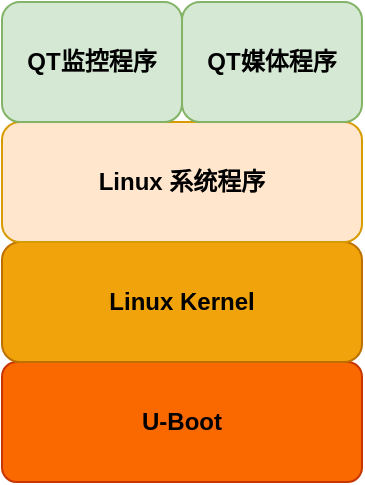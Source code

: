 <mxfile version="13.6.2" type="github">
  <diagram id="EsEDgRFDrpBIyVsQqK51" name="Page-1">
    <mxGraphModel dx="2103" dy="1229" grid="1" gridSize="10" guides="1" tooltips="1" connect="1" arrows="1" fold="1" page="1" pageScale="1" pageWidth="850" pageHeight="1100" math="0" shadow="0">
      <root>
        <mxCell id="0" />
        <mxCell id="1" parent="0" />
        <mxCell id="9Ym3SB5ZmzGsohRSd5UU-1" value="U-Boot" style="rounded=1;whiteSpace=wrap;html=1;fillColor=#fa6800;strokeColor=#C73500;arcSize=12;fontStyle=1" vertex="1" parent="1">
          <mxGeometry x="300" y="630" width="180" height="60" as="geometry" />
        </mxCell>
        <mxCell id="9Ym3SB5ZmzGsohRSd5UU-2" value="&lt;font&gt;Linux Kernel&lt;/font&gt;" style="whiteSpace=wrap;html=1;rounded=1;strokeColor=#BD7000;fillColor=#f0a30a;fontStyle=1" vertex="1" parent="1">
          <mxGeometry x="300" y="570" width="180" height="60" as="geometry" />
        </mxCell>
        <mxCell id="9Ym3SB5ZmzGsohRSd5UU-4" value="Linux 系统程序" style="whiteSpace=wrap;html=1;rounded=1;strokeColor=#d79b00;fillColor=#ffe6cc;fontStyle=1;" vertex="1" parent="1">
          <mxGeometry x="300" y="510" width="180" height="60" as="geometry" />
        </mxCell>
        <mxCell id="9Ym3SB5ZmzGsohRSd5UU-5" value="QT监控程序" style="whiteSpace=wrap;html=1;rounded=1;strokeColor=#82b366;fillColor=#d5e8d4;fontStyle=1;" vertex="1" parent="1">
          <mxGeometry x="300" y="450" width="90" height="60" as="geometry" />
        </mxCell>
        <mxCell id="9Ym3SB5ZmzGsohRSd5UU-6" value="QT媒体程序" style="whiteSpace=wrap;html=1;rounded=1;strokeColor=#82b366;fillColor=#d5e8d4;fontStyle=1;" vertex="1" parent="1">
          <mxGeometry x="390" y="450" width="90" height="60" as="geometry" />
        </mxCell>
      </root>
    </mxGraphModel>
  </diagram>
</mxfile>
